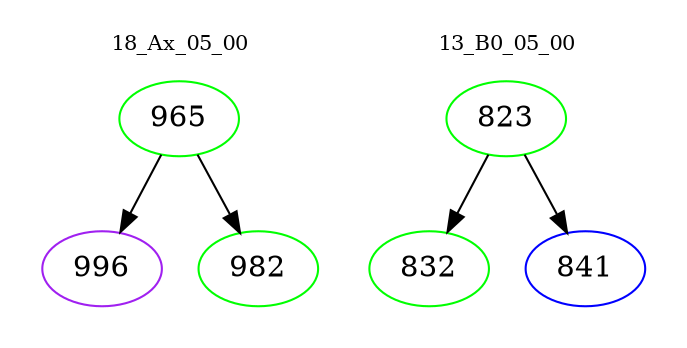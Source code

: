 digraph{
subgraph cluster_0 {
color = white
label = "18_Ax_05_00";
fontsize=10;
T0_965 [label="965", color="green"]
T0_965 -> T0_996 [color="black"]
T0_996 [label="996", color="purple"]
T0_965 -> T0_982 [color="black"]
T0_982 [label="982", color="green"]
}
subgraph cluster_1 {
color = white
label = "13_B0_05_00";
fontsize=10;
T1_823 [label="823", color="green"]
T1_823 -> T1_832 [color="black"]
T1_832 [label="832", color="green"]
T1_823 -> T1_841 [color="black"]
T1_841 [label="841", color="blue"]
}
}

